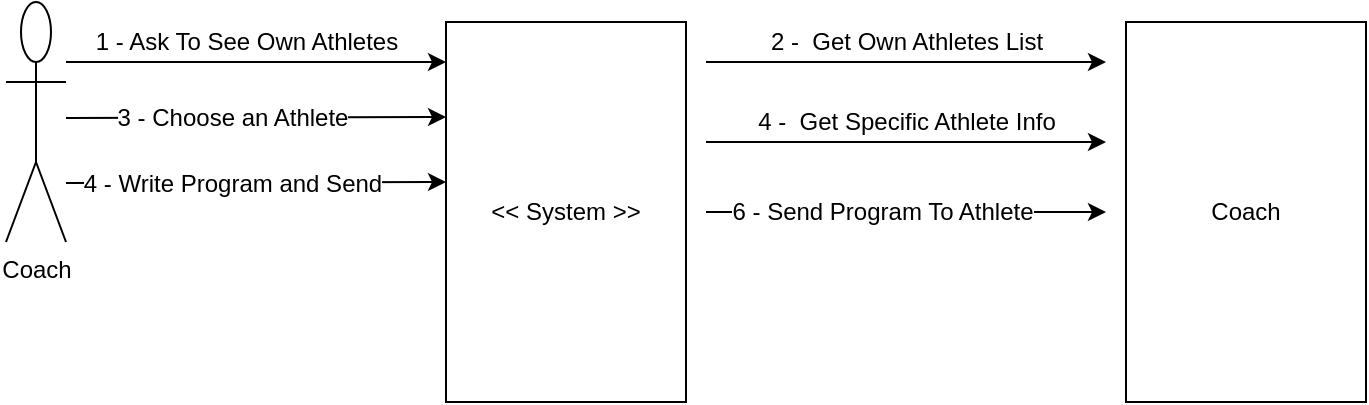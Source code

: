 <mxfile version="12.4.3" type="github" pages="1">
  <diagram id="yIS2CbSkpx6WQIdUqg5B" name="Page-1">
    <mxGraphModel dx="1038" dy="548" grid="1" gridSize="10" guides="1" tooltips="1" connect="1" arrows="1" fold="1" page="1" pageScale="1" pageWidth="850" pageHeight="1100" math="0" shadow="0">
      <root>
        <mxCell id="0"/>
        <mxCell id="1" parent="0"/>
        <mxCell id="fvnYYuM3O2jirpzC8SdE-2" style="edgeStyle=orthogonalEdgeStyle;rounded=0;orthogonalLoop=1;jettySize=auto;html=1;" parent="1" source="fvnYYuM3O2jirpzC8SdE-1" edge="1">
          <mxGeometry relative="1" as="geometry">
            <mxPoint x="270" y="200" as="targetPoint"/>
            <Array as="points">
              <mxPoint x="160" y="200"/>
              <mxPoint x="160" y="200"/>
            </Array>
          </mxGeometry>
        </mxCell>
        <mxCell id="fvnYYuM3O2jirpzC8SdE-7" value="1 - Ask To See Own Athletes" style="text;html=1;align=center;verticalAlign=middle;resizable=0;points=[];;labelBackgroundColor=#ffffff;" parent="fvnYYuM3O2jirpzC8SdE-2" vertex="1" connectable="0">
          <mxGeometry x="0.124" relative="1" as="geometry">
            <mxPoint x="-17" y="-10" as="offset"/>
          </mxGeometry>
        </mxCell>
        <mxCell id="fvnYYuM3O2jirpzC8SdE-1" value="Coach" style="shape=umlActor;verticalLabelPosition=bottom;labelBackgroundColor=#ffffff;verticalAlign=top;html=1;outlineConnect=0;" parent="1" vertex="1">
          <mxGeometry x="50" y="170" width="30" height="120" as="geometry"/>
        </mxCell>
        <mxCell id="fvnYYuM3O2jirpzC8SdE-4" style="edgeStyle=orthogonalEdgeStyle;rounded=0;orthogonalLoop=1;jettySize=auto;html=1;" parent="1" edge="1">
          <mxGeometry relative="1" as="geometry">
            <mxPoint x="600" y="200" as="targetPoint"/>
            <mxPoint x="400" y="200" as="sourcePoint"/>
            <Array as="points">
              <mxPoint x="490" y="200"/>
              <mxPoint x="490" y="200"/>
            </Array>
          </mxGeometry>
        </mxCell>
        <mxCell id="fvnYYuM3O2jirpzC8SdE-8" value="2 -&amp;nbsp; Get Own Athletes List" style="text;html=1;align=center;verticalAlign=middle;resizable=0;points=[];;labelBackgroundColor=#ffffff;" parent="fvnYYuM3O2jirpzC8SdE-4" vertex="1" connectable="0">
          <mxGeometry x="0.2" y="6" relative="1" as="geometry">
            <mxPoint x="-20" y="-4" as="offset"/>
          </mxGeometry>
        </mxCell>
        <mxCell id="fvnYYuM3O2jirpzC8SdE-3" value="&amp;lt;&amp;lt; System &amp;gt;&amp;gt;" style="rounded=0;whiteSpace=wrap;html=1;" parent="1" vertex="1">
          <mxGeometry x="270" y="180" width="120" height="190" as="geometry"/>
        </mxCell>
        <mxCell id="fvnYYuM3O2jirpzC8SdE-5" value="Coach" style="rounded=0;whiteSpace=wrap;html=1;" parent="1" vertex="1">
          <mxGeometry x="610" y="180" width="120" height="190" as="geometry"/>
        </mxCell>
        <mxCell id="fvnYYuM3O2jirpzC8SdE-9" value="" style="endArrow=classic;html=1;entryX=0;entryY=0.25;entryDx=0;entryDy=0;" parent="1" target="fvnYYuM3O2jirpzC8SdE-3" edge="1">
          <mxGeometry width="50" height="50" relative="1" as="geometry">
            <mxPoint x="80" y="228" as="sourcePoint"/>
            <mxPoint x="130" y="220" as="targetPoint"/>
          </mxGeometry>
        </mxCell>
        <mxCell id="fvnYYuM3O2jirpzC8SdE-10" value="3 - Choose an Athlete" style="text;html=1;align=center;verticalAlign=middle;resizable=0;points=[];;labelBackgroundColor=#ffffff;" parent="fvnYYuM3O2jirpzC8SdE-9" vertex="1" connectable="0">
          <mxGeometry x="-0.128" relative="1" as="geometry">
            <mxPoint as="offset"/>
          </mxGeometry>
        </mxCell>
        <mxCell id="fvnYYuM3O2jirpzC8SdE-11" style="edgeStyle=orthogonalEdgeStyle;rounded=0;orthogonalLoop=1;jettySize=auto;html=1;" parent="1" edge="1">
          <mxGeometry relative="1" as="geometry">
            <mxPoint x="600" y="240" as="targetPoint"/>
            <mxPoint x="400" y="240" as="sourcePoint"/>
            <Array as="points">
              <mxPoint x="490" y="240"/>
              <mxPoint x="490" y="240"/>
            </Array>
          </mxGeometry>
        </mxCell>
        <mxCell id="fvnYYuM3O2jirpzC8SdE-12" value="4 -&amp;nbsp; Get Specific Athlete Info" style="text;html=1;align=center;verticalAlign=middle;resizable=0;points=[];;labelBackgroundColor=#ffffff;" parent="fvnYYuM3O2jirpzC8SdE-11" vertex="1" connectable="0">
          <mxGeometry x="0.2" y="6" relative="1" as="geometry">
            <mxPoint x="-20" y="-4" as="offset"/>
          </mxGeometry>
        </mxCell>
        <mxCell id="fvnYYuM3O2jirpzC8SdE-13" value="" style="endArrow=classic;html=1;entryX=0;entryY=0.25;entryDx=0;entryDy=0;" parent="1" edge="1">
          <mxGeometry width="50" height="50" relative="1" as="geometry">
            <mxPoint x="80" y="260.5" as="sourcePoint"/>
            <mxPoint x="270" y="260" as="targetPoint"/>
          </mxGeometry>
        </mxCell>
        <mxCell id="fvnYYuM3O2jirpzC8SdE-14" value="4 - Write Program and Send" style="text;html=1;align=center;verticalAlign=middle;resizable=0;points=[];;labelBackgroundColor=#ffffff;" parent="fvnYYuM3O2jirpzC8SdE-13" vertex="1" connectable="0">
          <mxGeometry x="-0.128" relative="1" as="geometry">
            <mxPoint as="offset"/>
          </mxGeometry>
        </mxCell>
        <mxCell id="fvnYYuM3O2jirpzC8SdE-15" value="" style="endArrow=classic;html=1;" parent="1" edge="1">
          <mxGeometry width="50" height="50" relative="1" as="geometry">
            <mxPoint x="400" y="275" as="sourcePoint"/>
            <mxPoint x="600" y="275" as="targetPoint"/>
          </mxGeometry>
        </mxCell>
        <mxCell id="fvnYYuM3O2jirpzC8SdE-16" value="6 - Send Program To Athlete" style="text;html=1;align=center;verticalAlign=middle;resizable=0;points=[];;labelBackgroundColor=#ffffff;" parent="fvnYYuM3O2jirpzC8SdE-15" vertex="1" connectable="0">
          <mxGeometry x="-0.12" relative="1" as="geometry">
            <mxPoint as="offset"/>
          </mxGeometry>
        </mxCell>
      </root>
    </mxGraphModel>
  </diagram>
</mxfile>
